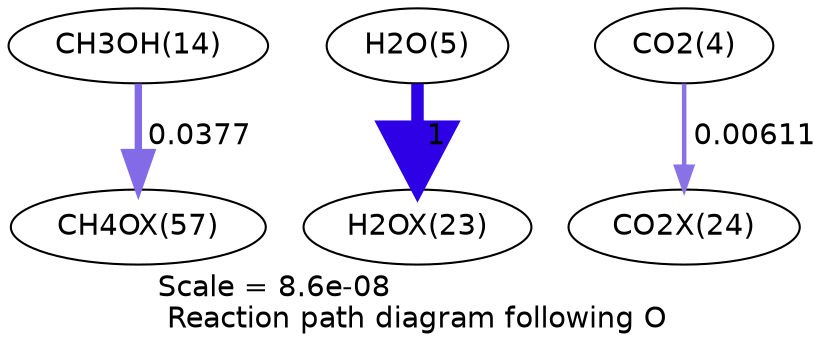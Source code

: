 digraph reaction_paths {
center=1;
s16 -> s42[fontname="Helvetica", penwidth=3.53, arrowsize=1.76, color="0.7, 0.538, 0.9"
, label=" 0.0377"];
s7 -> s29[fontname="Helvetica", penwidth=6, arrowsize=3, color="0.7, 1.5, 0.9"
, label=" 1"];
s6 -> s30[fontname="Helvetica", penwidth=2.15, arrowsize=1.08, color="0.7, 0.506, 0.9"
, label=" 0.00611"];
s6 [ fontname="Helvetica", label="CO2(4)"];
s7 [ fontname="Helvetica", label="H2O(5)"];
s16 [ fontname="Helvetica", label="CH3OH(14)"];
s29 [ fontname="Helvetica", label="H2OX(23)"];
s30 [ fontname="Helvetica", label="CO2X(24)"];
s42 [ fontname="Helvetica", label="CH4OX(57)"];
 label = "Scale = 8.6e-08\l Reaction path diagram following O";
 fontname = "Helvetica";
}
